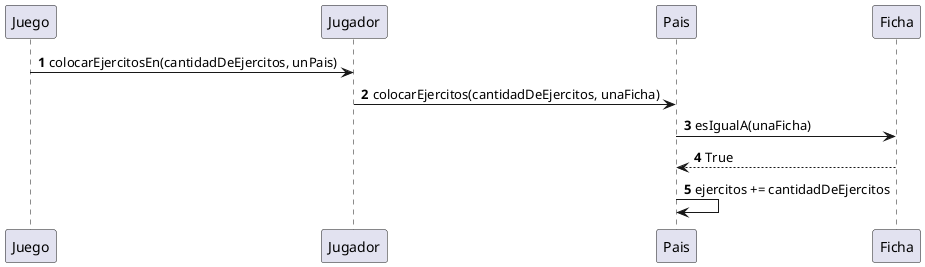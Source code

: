 @startuml colocarEjercitoEnPaisPropio


autonumber
Juego -> Jugador: colocarEjercitosEn(cantidadDeEjercitos, unPais)
Jugador -> Pais: colocarEjercitos(cantidadDeEjercitos, unaFicha)
Pais-> Ficha: esIgualA(unaFicha)
Pais <-- Ficha:True
Pais -> Pais: ejercitos += cantidadDeEjercitos


@enduml